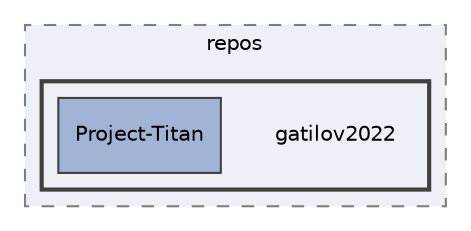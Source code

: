 digraph "C:/Users/Usae/source/repos/gatilov2022"
{
 // LATEX_PDF_SIZE
  edge [fontname="Helvetica",fontsize="10",labelfontname="Helvetica",labelfontsize="10"];
  node [fontname="Helvetica",fontsize="10",shape=record];
  compound=true
  subgraph clusterdir_895c7b10ea7d8b973e5715f138cf36b7 {
    graph [ bgcolor="#edf0f7", pencolor="grey50", style="filled,dashed,", label="repos", fontname="Helvetica", fontsize="10", URL="dir_895c7b10ea7d8b973e5715f138cf36b7.html"]
  subgraph clusterdir_c08cbea13f0a4fb17a98d073e6d7083f {
    graph [ bgcolor="#edf0f7", pencolor="grey25", style="filled,bold,", label="", fontname="Helvetica", fontsize="10", URL="dir_c08cbea13f0a4fb17a98d073e6d7083f.html"]
    dir_c08cbea13f0a4fb17a98d073e6d7083f [shape=plaintext, label="gatilov2022"];
  dir_72d07f51b506d67915afe90eeae88548 [shape=box, label="Project-Titan", style="filled,", fillcolor="#a2b4d6", color="grey25", URL="dir_72d07f51b506d67915afe90eeae88548.html"];
  }
  }
}
